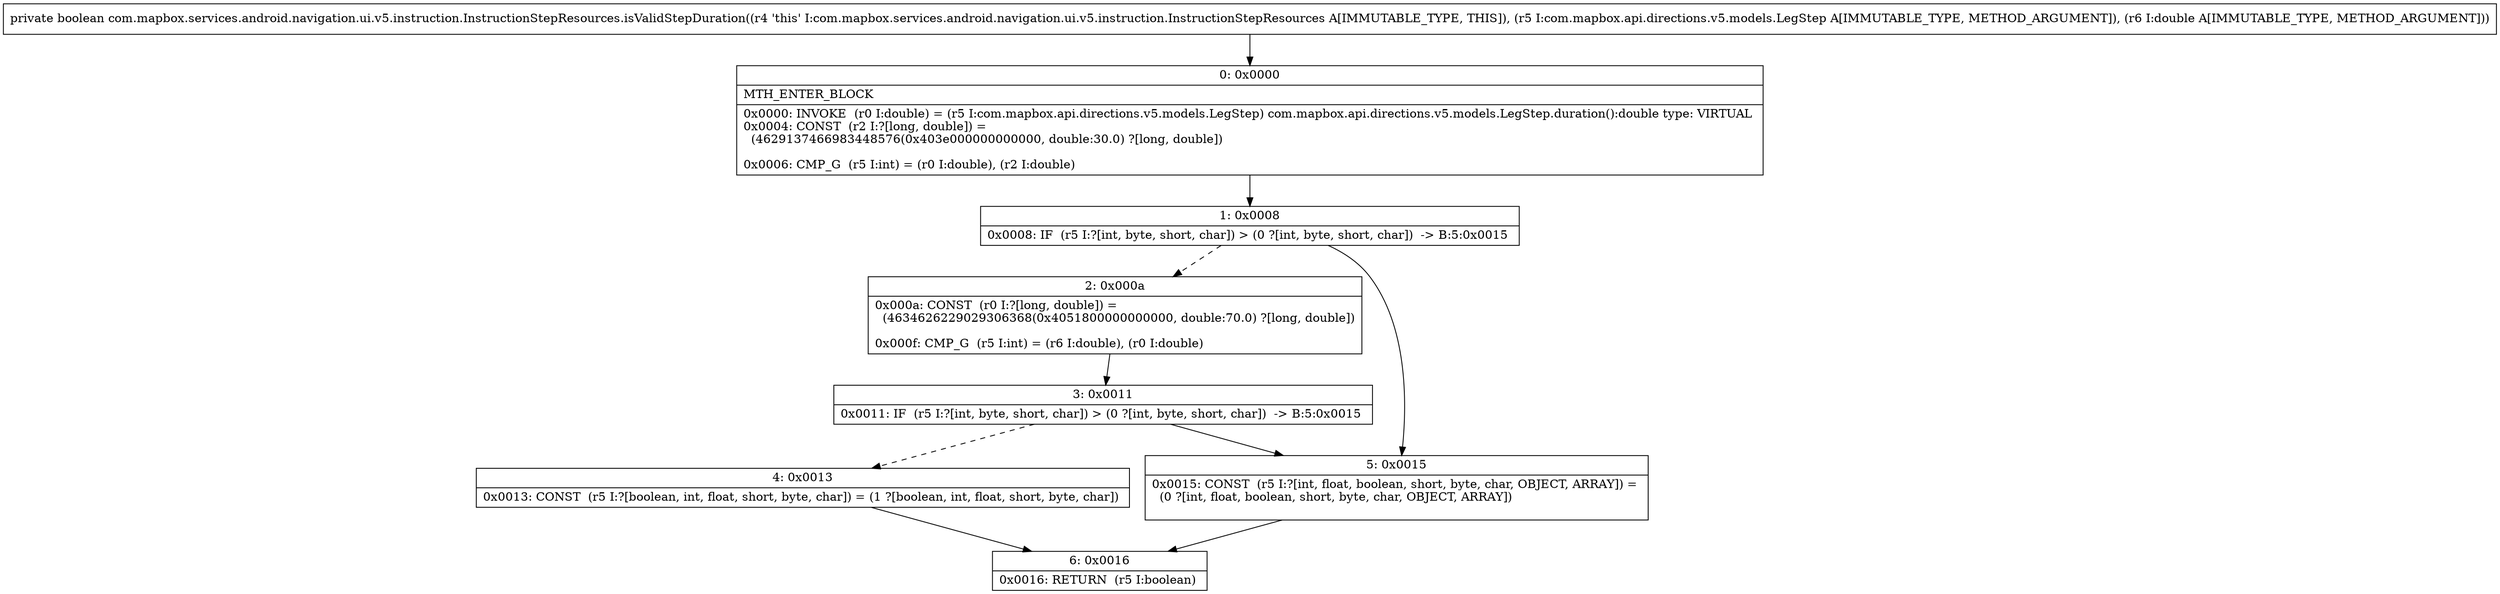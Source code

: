 digraph "CFG forcom.mapbox.services.android.navigation.ui.v5.instruction.InstructionStepResources.isValidStepDuration(Lcom\/mapbox\/api\/directions\/v5\/models\/LegStep;D)Z" {
Node_0 [shape=record,label="{0\:\ 0x0000|MTH_ENTER_BLOCK\l|0x0000: INVOKE  (r0 I:double) = (r5 I:com.mapbox.api.directions.v5.models.LegStep) com.mapbox.api.directions.v5.models.LegStep.duration():double type: VIRTUAL \l0x0004: CONST  (r2 I:?[long, double]) = \l  (4629137466983448576(0x403e000000000000, double:30.0) ?[long, double])\l \l0x0006: CMP_G  (r5 I:int) = (r0 I:double), (r2 I:double) \l}"];
Node_1 [shape=record,label="{1\:\ 0x0008|0x0008: IF  (r5 I:?[int, byte, short, char]) \> (0 ?[int, byte, short, char])  \-\> B:5:0x0015 \l}"];
Node_2 [shape=record,label="{2\:\ 0x000a|0x000a: CONST  (r0 I:?[long, double]) = \l  (4634626229029306368(0x4051800000000000, double:70.0) ?[long, double])\l \l0x000f: CMP_G  (r5 I:int) = (r6 I:double), (r0 I:double) \l}"];
Node_3 [shape=record,label="{3\:\ 0x0011|0x0011: IF  (r5 I:?[int, byte, short, char]) \> (0 ?[int, byte, short, char])  \-\> B:5:0x0015 \l}"];
Node_4 [shape=record,label="{4\:\ 0x0013|0x0013: CONST  (r5 I:?[boolean, int, float, short, byte, char]) = (1 ?[boolean, int, float, short, byte, char]) \l}"];
Node_5 [shape=record,label="{5\:\ 0x0015|0x0015: CONST  (r5 I:?[int, float, boolean, short, byte, char, OBJECT, ARRAY]) = \l  (0 ?[int, float, boolean, short, byte, char, OBJECT, ARRAY])\l \l}"];
Node_6 [shape=record,label="{6\:\ 0x0016|0x0016: RETURN  (r5 I:boolean) \l}"];
MethodNode[shape=record,label="{private boolean com.mapbox.services.android.navigation.ui.v5.instruction.InstructionStepResources.isValidStepDuration((r4 'this' I:com.mapbox.services.android.navigation.ui.v5.instruction.InstructionStepResources A[IMMUTABLE_TYPE, THIS]), (r5 I:com.mapbox.api.directions.v5.models.LegStep A[IMMUTABLE_TYPE, METHOD_ARGUMENT]), (r6 I:double A[IMMUTABLE_TYPE, METHOD_ARGUMENT])) }"];
MethodNode -> Node_0;
Node_0 -> Node_1;
Node_1 -> Node_2[style=dashed];
Node_1 -> Node_5;
Node_2 -> Node_3;
Node_3 -> Node_4[style=dashed];
Node_3 -> Node_5;
Node_4 -> Node_6;
Node_5 -> Node_6;
}

